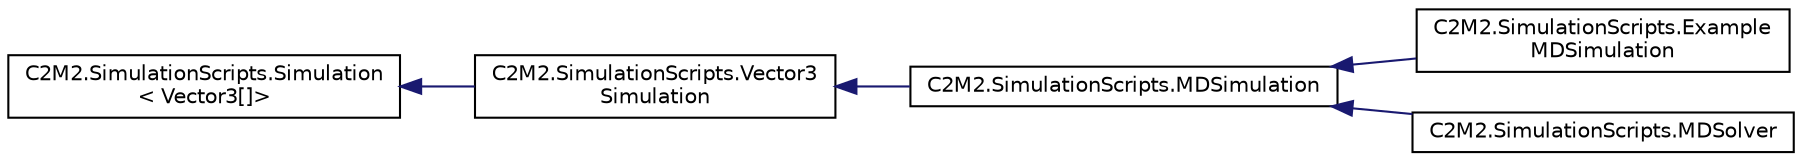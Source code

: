 digraph "Graphical Class Hierarchy"
{
 // LATEX_PDF_SIZE
  edge [fontname="Helvetica",fontsize="10",labelfontname="Helvetica",labelfontsize="10"];
  node [fontname="Helvetica",fontsize="10",shape=record];
  rankdir="LR";
  Node0 [label="C2M2.SimulationScripts.Simulation\l\< Vector3[]\>",height=0.2,width=0.4,color="black", fillcolor="white", style="filled",URL="$d5/dfa/class_c2_m2_1_1_simulation_scripts_1_1_simulation.html",tooltip=" "];
  Node0 -> Node1 [dir="back",color="midnightblue",fontsize="10",style="solid",fontname="Helvetica"];
  Node1 [label="C2M2.SimulationScripts.Vector3\lSimulation",height=0.2,width=0.4,color="black", fillcolor="white", style="filled",URL="$d6/d3a/class_c2_m2_1_1_simulation_scripts_1_1_vector3_simulation.html",tooltip=" "];
  Node1 -> Node2 [dir="back",color="midnightblue",fontsize="10",style="solid",fontname="Helvetica"];
  Node2 [label="C2M2.SimulationScripts.MDSimulation",height=0.2,width=0.4,color="black", fillcolor="white", style="filled",URL="$de/d2d/class_c2_m2_1_1_simulation_scripts_1_1_m_d_simulation.html",tooltip=" "];
  Node2 -> Node3 [dir="back",color="midnightblue",fontsize="10",style="solid",fontname="Helvetica"];
  Node3 [label="C2M2.SimulationScripts.Example\lMDSimulation",height=0.2,width=0.4,color="black", fillcolor="white", style="filled",URL="$dd/d6c/class_c2_m2_1_1_simulation_scripts_1_1_example_m_d_simulation.html",tooltip=" "];
  Node2 -> Node4 [dir="back",color="midnightblue",fontsize="10",style="solid",fontname="Helvetica"];
  Node4 [label="C2M2.SimulationScripts.MDSolver",height=0.2,width=0.4,color="black", fillcolor="white", style="filled",URL="$de/d98/class_c2_m2_1_1_simulation_scripts_1_1_m_d_solver.html",tooltip=" "];
}
